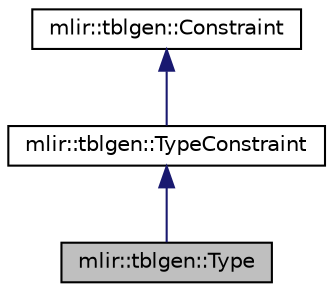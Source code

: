 digraph "mlir::tblgen::Type"
{
  bgcolor="transparent";
  edge [fontname="Helvetica",fontsize="10",labelfontname="Helvetica",labelfontsize="10"];
  node [fontname="Helvetica",fontsize="10",shape=record];
  Node0 [label="mlir::tblgen::Type",height=0.2,width=0.4,color="black", fillcolor="grey75", style="filled", fontcolor="black"];
  Node1 -> Node0 [dir="back",color="midnightblue",fontsize="10",style="solid",fontname="Helvetica"];
  Node1 [label="mlir::tblgen::TypeConstraint",height=0.2,width=0.4,color="black",URL="$classmlir_1_1tblgen_1_1TypeConstraint.html"];
  Node2 -> Node1 [dir="back",color="midnightblue",fontsize="10",style="solid",fontname="Helvetica"];
  Node2 [label="mlir::tblgen::Constraint",height=0.2,width=0.4,color="black",URL="$classmlir_1_1tblgen_1_1Constraint.html"];
}
